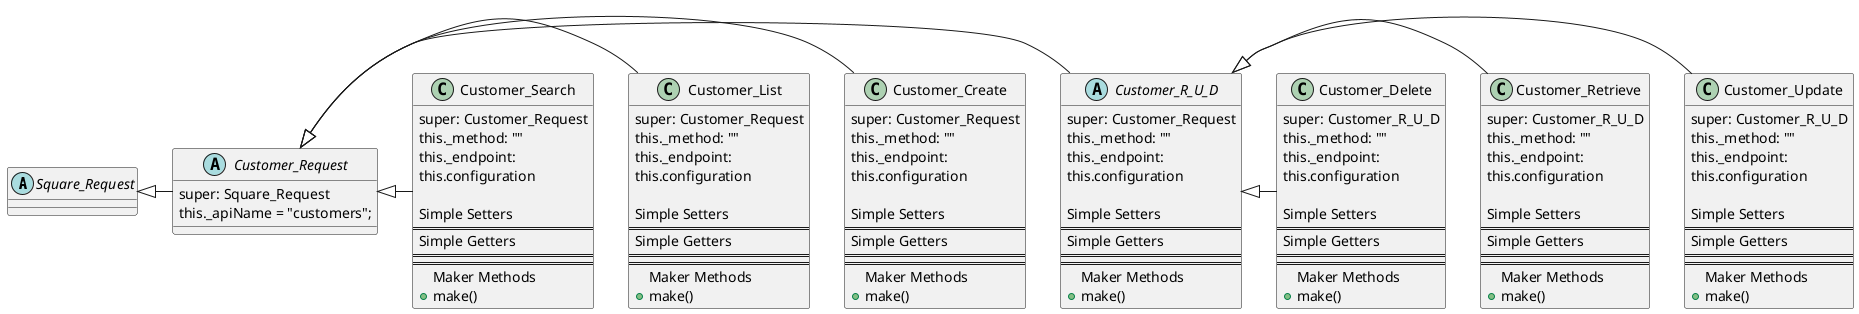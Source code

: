 @startuml
'https://plantuml.com/class-diagram

Square_Request <|- Customer_Request
Customer_Request <|- Customer_R_U_D
Customer_R_U_D <|- Customer_Update
Customer_R_U_D <|- Customer_Retrieve
Customer_R_U_D <|- Customer_Delete
Customer_Request <|- Customer_Create
Customer_Request <|- Customer_List
Customer_Request <|- Customer_Search

abstract class Square_Request {}
abstract class Customer_Request {
super: Square_Request
this._apiName = "customers";
}

abstract class Customer_R_U_D {
super: Customer_Request
this._method: ""
this._endpoint:
this.configuration

Simple Setters
==
Simple Getters
==
==
Maker Methods
+make()
}
class Customer_Update {
super: Customer_R_U_D
this._method: ""
this._endpoint:
this.configuration

Simple Setters
==
Simple Getters
==
==
Maker Methods
+make()
}
class Customer_Retrieve {
super: Customer_R_U_D
this._method: ""
this._endpoint:
this.configuration

Simple Setters
==
Simple Getters
==
==
Maker Methods
+make()
}
class Customer_Delete {
super: Customer_R_U_D
this._method: ""
this._endpoint:
this.configuration

Simple Setters
==
Simple Getters
==
==
Maker Methods
+make()
}

class Customer_Create {
super: Customer_Request
this._method: ""
this._endpoint:
this.configuration

Simple Setters
==
Simple Getters
==
==
Maker Methods
+make()
}
class Customer_List {
super: Customer_Request
this._method: ""
this._endpoint:
this.configuration

Simple Setters
==
Simple Getters
==
==
Maker Methods
+make()
}
class Customer_Search {
super: Customer_Request
this._method: ""
this._endpoint:
this.configuration

Simple Setters
==
Simple Getters
==
==
Maker Methods
+make()
}

















@enduml